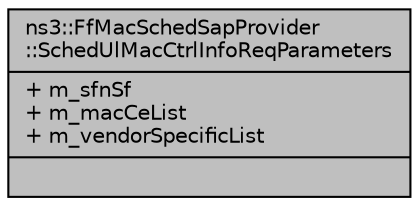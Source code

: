 digraph "ns3::FfMacSchedSapProvider::SchedUlMacCtrlInfoReqParameters"
{
  edge [fontname="Helvetica",fontsize="10",labelfontname="Helvetica",labelfontsize="10"];
  node [fontname="Helvetica",fontsize="10",shape=record];
  Node1 [label="{ns3::FfMacSchedSapProvider\l::SchedUlMacCtrlInfoReqParameters\n|+ m_sfnSf\l+ m_macCeList\l+ m_vendorSpecificList\l|}",height=0.2,width=0.4,color="black", fillcolor="grey75", style="filled", fontcolor="black"];
}
